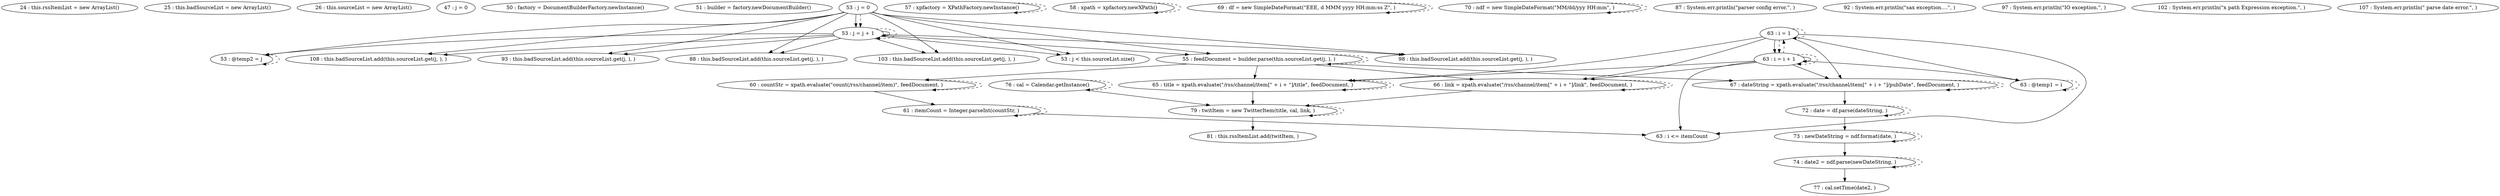 digraph G {
"24 : this.rssItemList = new ArrayList()"
"25 : this.badSourceList = new ArrayList()"
"26 : this.sourceList = new ArrayList()"
"47 : j = 0"
"50 : factory = DocumentBuilderFactory.newInstance()"
"51 : builder = factory.newDocumentBuilder()"
"53 : j = 0"
"53 : j = 0" -> "103 : this.badSourceList.add(this.sourceList.get(j, ), )"
"53 : j = 0" -> "53 : j < this.sourceList.size()"
"53 : j = 0" -> "98 : this.badSourceList.add(this.sourceList.get(j, ), )"
"53 : j = 0" -> "53 : @temp2 = j"
"53 : j = 0" -> "108 : this.badSourceList.add(this.sourceList.get(j, ), )"
"53 : j = 0" -> "55 : feedDocument = builder.parse(this.sourceList.get(j, ), )"
"53 : j = 0" -> "93 : this.badSourceList.add(this.sourceList.get(j, ), )"
"53 : j = 0" -> "88 : this.badSourceList.add(this.sourceList.get(j, ), )"
"53 : j = 0" -> "53 : j = j + 1"
"53 : j = 0" -> "53 : j = j + 1" [style=dashed]
"53 : j < this.sourceList.size()"
"55 : feedDocument = builder.parse(this.sourceList.get(j, ), )"
"55 : feedDocument = builder.parse(this.sourceList.get(j, ), )" -> "60 : countStr = xpath.evaluate(\"count(/rss/channel/item)\", feedDocument, )"
"55 : feedDocument = builder.parse(this.sourceList.get(j, ), )" -> "65 : title = xpath.evaluate(\"/rss/channel/item[\" + i + \"]/title\", feedDocument, )"
"55 : feedDocument = builder.parse(this.sourceList.get(j, ), )" -> "67 : dateString = xpath.evaluate(\"/rss/channel/item[\" + i + \"]/pubDate\", feedDocument, )"
"55 : feedDocument = builder.parse(this.sourceList.get(j, ), )" -> "66 : link = xpath.evaluate(\"/rss/channel/item[\" + i + \"]/link\", feedDocument, )"
"55 : feedDocument = builder.parse(this.sourceList.get(j, ), )" -> "55 : feedDocument = builder.parse(this.sourceList.get(j, ), )" [style=dashed]
"57 : xpfactory = XPathFactory.newInstance()"
"57 : xpfactory = XPathFactory.newInstance()" -> "57 : xpfactory = XPathFactory.newInstance()" [style=dashed]
"58 : xpath = xpfactory.newXPath()"
"58 : xpath = xpfactory.newXPath()" -> "58 : xpath = xpfactory.newXPath()" [style=dashed]
"60 : countStr = xpath.evaluate(\"count(/rss/channel/item)\", feedDocument, )"
"60 : countStr = xpath.evaluate(\"count(/rss/channel/item)\", feedDocument, )" -> "61 : itemCount = Integer.parseInt(countStr, )"
"60 : countStr = xpath.evaluate(\"count(/rss/channel/item)\", feedDocument, )" -> "60 : countStr = xpath.evaluate(\"count(/rss/channel/item)\", feedDocument, )" [style=dashed]
"61 : itemCount = Integer.parseInt(countStr, )"
"61 : itemCount = Integer.parseInt(countStr, )" -> "63 : i <= itemCount"
"61 : itemCount = Integer.parseInt(countStr, )" -> "61 : itemCount = Integer.parseInt(countStr, )" [style=dashed]
"63 : i = 1"
"63 : i = 1" -> "63 : i <= itemCount"
"63 : i = 1" -> "63 : @temp1 = i"
"63 : i = 1" -> "65 : title = xpath.evaluate(\"/rss/channel/item[\" + i + \"]/title\", feedDocument, )"
"63 : i = 1" -> "67 : dateString = xpath.evaluate(\"/rss/channel/item[\" + i + \"]/pubDate\", feedDocument, )"
"63 : i = 1" -> "63 : i = i + 1"
"63 : i = 1" -> "66 : link = xpath.evaluate(\"/rss/channel/item[\" + i + \"]/link\", feedDocument, )"
"63 : i = 1" -> "63 : i = i + 1" [style=dashed]
"63 : i = 1" -> "63 : i = 1" [style=dashed]
"63 : i <= itemCount"
"65 : title = xpath.evaluate(\"/rss/channel/item[\" + i + \"]/title\", feedDocument, )"
"65 : title = xpath.evaluate(\"/rss/channel/item[\" + i + \"]/title\", feedDocument, )" -> "79 : twitItem = new TwitterItem(title, cal, link, )"
"65 : title = xpath.evaluate(\"/rss/channel/item[\" + i + \"]/title\", feedDocument, )" -> "65 : title = xpath.evaluate(\"/rss/channel/item[\" + i + \"]/title\", feedDocument, )" [style=dashed]
"66 : link = xpath.evaluate(\"/rss/channel/item[\" + i + \"]/link\", feedDocument, )"
"66 : link = xpath.evaluate(\"/rss/channel/item[\" + i + \"]/link\", feedDocument, )" -> "79 : twitItem = new TwitterItem(title, cal, link, )"
"66 : link = xpath.evaluate(\"/rss/channel/item[\" + i + \"]/link\", feedDocument, )" -> "66 : link = xpath.evaluate(\"/rss/channel/item[\" + i + \"]/link\", feedDocument, )" [style=dashed]
"67 : dateString = xpath.evaluate(\"/rss/channel/item[\" + i + \"]/pubDate\", feedDocument, )"
"67 : dateString = xpath.evaluate(\"/rss/channel/item[\" + i + \"]/pubDate\", feedDocument, )" -> "72 : date = df.parse(dateString, )"
"67 : dateString = xpath.evaluate(\"/rss/channel/item[\" + i + \"]/pubDate\", feedDocument, )" -> "67 : dateString = xpath.evaluate(\"/rss/channel/item[\" + i + \"]/pubDate\", feedDocument, )" [style=dashed]
"69 : df = new SimpleDateFormat(\"EEE, d MMM yyyy HH:mm:ss Z\", )"
"69 : df = new SimpleDateFormat(\"EEE, d MMM yyyy HH:mm:ss Z\", )" -> "69 : df = new SimpleDateFormat(\"EEE, d MMM yyyy HH:mm:ss Z\", )" [style=dashed]
"70 : ndf = new SimpleDateFormat(\"MM/dd/yyy HH:mm\", )"
"70 : ndf = new SimpleDateFormat(\"MM/dd/yyy HH:mm\", )" -> "70 : ndf = new SimpleDateFormat(\"MM/dd/yyy HH:mm\", )" [style=dashed]
"72 : date = df.parse(dateString, )"
"72 : date = df.parse(dateString, )" -> "73 : newDateString = ndf.format(date, )"
"72 : date = df.parse(dateString, )" -> "72 : date = df.parse(dateString, )" [style=dashed]
"73 : newDateString = ndf.format(date, )"
"73 : newDateString = ndf.format(date, )" -> "74 : date2 = ndf.parse(newDateString, )"
"73 : newDateString = ndf.format(date, )" -> "73 : newDateString = ndf.format(date, )" [style=dashed]
"74 : date2 = ndf.parse(newDateString, )"
"74 : date2 = ndf.parse(newDateString, )" -> "77 : cal.setTime(date2, )"
"74 : date2 = ndf.parse(newDateString, )" -> "74 : date2 = ndf.parse(newDateString, )" [style=dashed]
"76 : cal = Calendar.getInstance()"
"76 : cal = Calendar.getInstance()" -> "79 : twitItem = new TwitterItem(title, cal, link, )"
"76 : cal = Calendar.getInstance()" -> "76 : cal = Calendar.getInstance()" [style=dashed]
"77 : cal.setTime(date2, )"
"79 : twitItem = new TwitterItem(title, cal, link, )"
"79 : twitItem = new TwitterItem(title, cal, link, )" -> "81 : this.rssItemList.add(twitItem, )"
"79 : twitItem = new TwitterItem(title, cal, link, )" -> "79 : twitItem = new TwitterItem(title, cal, link, )" [style=dashed]
"81 : this.rssItemList.add(twitItem, )"
"63 : @temp1 = i"
"63 : @temp1 = i" -> "63 : @temp1 = i" [style=dashed]
"63 : i = i + 1"
"63 : i = i + 1" -> "63 : i <= itemCount"
"63 : i = i + 1" -> "63 : @temp1 = i"
"63 : i = i + 1" -> "65 : title = xpath.evaluate(\"/rss/channel/item[\" + i + \"]/title\", feedDocument, )"
"63 : i = i + 1" -> "67 : dateString = xpath.evaluate(\"/rss/channel/item[\" + i + \"]/pubDate\", feedDocument, )"
"63 : i = i + 1" -> "63 : i = i + 1"
"63 : i = i + 1" -> "66 : link = xpath.evaluate(\"/rss/channel/item[\" + i + \"]/link\", feedDocument, )"
"63 : i = i + 1" -> "63 : i = i + 1" [style=dashed]
"63 : i = i + 1" -> "63 : i = 1" [style=dashed]
"53 : @temp2 = j"
"53 : @temp2 = j" -> "53 : @temp2 = j" [style=dashed]
"53 : j = j + 1"
"53 : j = j + 1" -> "103 : this.badSourceList.add(this.sourceList.get(j, ), )"
"53 : j = j + 1" -> "53 : j < this.sourceList.size()"
"53 : j = j + 1" -> "98 : this.badSourceList.add(this.sourceList.get(j, ), )"
"53 : j = j + 1" -> "53 : @temp2 = j"
"53 : j = j + 1" -> "108 : this.badSourceList.add(this.sourceList.get(j, ), )"
"53 : j = j + 1" -> "55 : feedDocument = builder.parse(this.sourceList.get(j, ), )"
"53 : j = j + 1" -> "93 : this.badSourceList.add(this.sourceList.get(j, ), )"
"53 : j = j + 1" -> "88 : this.badSourceList.add(this.sourceList.get(j, ), )"
"53 : j = j + 1" -> "53 : j = j + 1"
"53 : j = j + 1" -> "53 : j = j + 1" [style=dashed]
"87 : System.err.println(\"parser config error.\", )"
"88 : this.badSourceList.add(this.sourceList.get(j, ), )"
"92 : System.err.println(\"sax exception....\", )"
"93 : this.badSourceList.add(this.sourceList.get(j, ), )"
"97 : System.err.println(\"IO exception.\", )"
"98 : this.badSourceList.add(this.sourceList.get(j, ), )"
"102 : System.err.println(\"x path Expression exception.\", )"
"103 : this.badSourceList.add(this.sourceList.get(j, ), )"
"107 : System.err.println(\" parse date error.\", )"
"108 : this.badSourceList.add(this.sourceList.get(j, ), )"
}